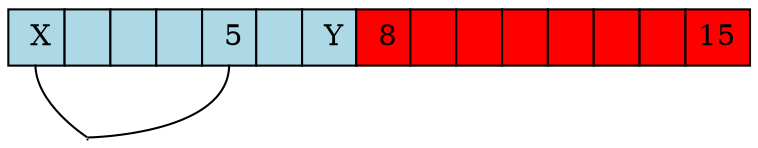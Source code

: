 graph bar3 {
    nodesep=0;
    a[shape=plain];
    b[shape=point height=0]
    a[
        label=< <TABLE CELLBORDER="1" BORDER="0" CELLSPACING="0" CELLPADDING="5">
            <tr>
                <td PORT="1" bgcolor="lightblue"> X</td>
                <td PORT="2" bgcolor="lightblue">  </td>
                <td PORT="3" bgcolor="lightblue">  </td>
                <td PORT="4" bgcolor="lightblue">  </td>
                <td PORT="5" bgcolor="lightblue"> 5</td>
                <td PORT="6" bgcolor="lightblue">  </td>
                <td PORT="7" bgcolor="lightblue"> Y</td>
                <td PORT="8" bgcolor="red"> 8</td>
                <td PORT="9" bgcolor="red">  </td>
                <td PORT="10" bgcolor="red">  </td>
                <td PORT="11" bgcolor="red">  </td>
                <td PORT="12" bgcolor="red">  </td>
                <td PORT="13" bgcolor="red">  </td>
                <td PORT="14" bgcolor="red">  </td>
                <td PORT="15" bgcolor="red">15</td>
            </tr>
        </TABLE> >
    ]
    b--a:2[style=invis];
    a:1:s--b--a:5:s[constraint=true];
}
